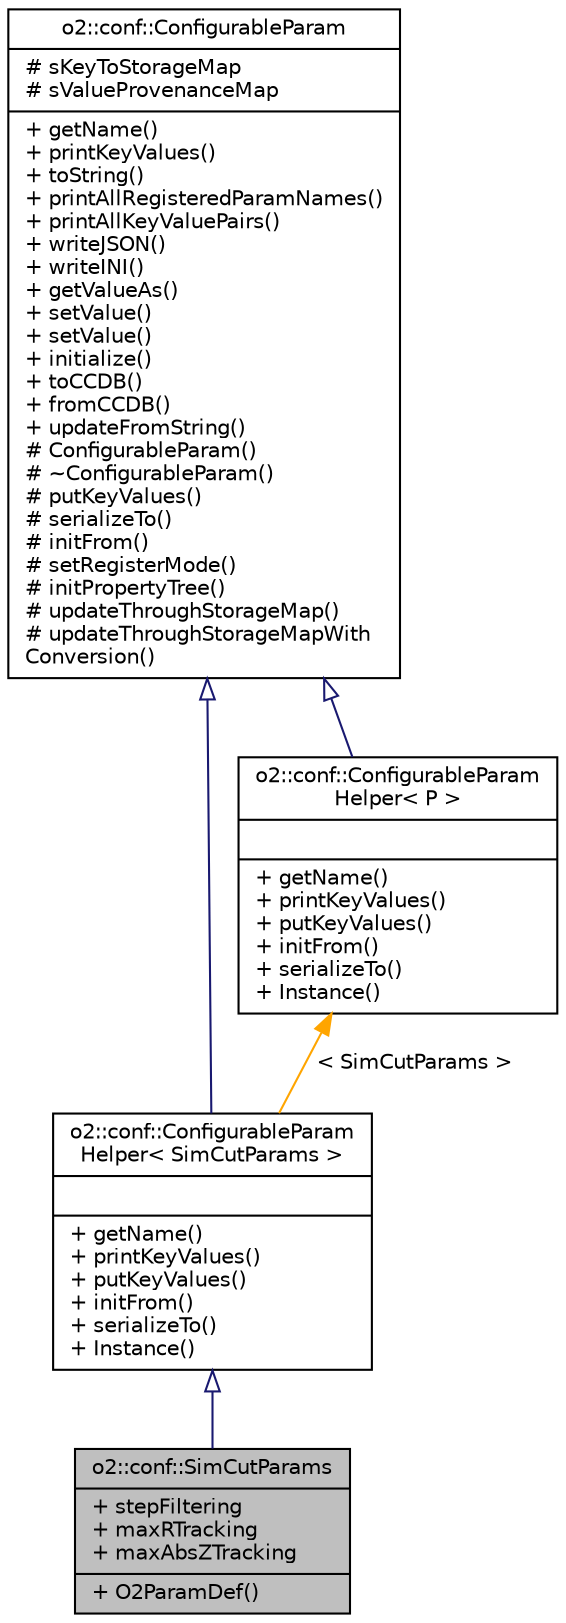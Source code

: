digraph "o2::conf::SimCutParams"
{
 // INTERACTIVE_SVG=YES
  bgcolor="transparent";
  edge [fontname="Helvetica",fontsize="10",labelfontname="Helvetica",labelfontsize="10"];
  node [fontname="Helvetica",fontsize="10",shape=record];
  Node1 [label="{o2::conf::SimCutParams\n|+ stepFiltering\l+ maxRTracking\l+ maxAbsZTracking\l|+ O2ParamDef()\l}",height=0.2,width=0.4,color="black", fillcolor="grey75", style="filled" fontcolor="black"];
  Node2 -> Node1 [dir="back",color="midnightblue",fontsize="10",style="solid",arrowtail="onormal",fontname="Helvetica"];
  Node2 [label="{o2::conf::ConfigurableParam\lHelper\< SimCutParams \>\n||+ getName()\l+ printKeyValues()\l+ putKeyValues()\l+ initFrom()\l+ serializeTo()\l+ Instance()\l}",height=0.2,width=0.4,color="black",URL="$d7/d50/classo2_1_1conf_1_1ConfigurableParamHelper.html"];
  Node3 -> Node2 [dir="back",color="midnightblue",fontsize="10",style="solid",arrowtail="onormal",fontname="Helvetica"];
  Node3 [label="{o2::conf::ConfigurableParam\n|# sKeyToStorageMap\l# sValueProvenanceMap\l|+ getName()\l+ printKeyValues()\l+ toString()\l+ printAllRegisteredParamNames()\l+ printAllKeyValuePairs()\l+ writeJSON()\l+ writeINI()\l+ getValueAs()\l+ setValue()\l+ setValue()\l+ initialize()\l+ toCCDB()\l+ fromCCDB()\l+ updateFromString()\l# ConfigurableParam()\l# ~ConfigurableParam()\l# putKeyValues()\l# serializeTo()\l# initFrom()\l# setRegisterMode()\l# initPropertyTree()\l# updateThroughStorageMap()\l# updateThroughStorageMapWith\lConversion()\l}",height=0.2,width=0.4,color="black",URL="$d6/d14/classo2_1_1conf_1_1ConfigurableParam.html"];
  Node4 -> Node2 [dir="back",color="orange",fontsize="10",style="solid",label=" \< SimCutParams \>" ,fontname="Helvetica"];
  Node4 [label="{o2::conf::ConfigurableParam\lHelper\< P \>\n||+ getName()\l+ printKeyValues()\l+ putKeyValues()\l+ initFrom()\l+ serializeTo()\l+ Instance()\l}",height=0.2,width=0.4,color="black",URL="$d7/d50/classo2_1_1conf_1_1ConfigurableParamHelper.html"];
  Node3 -> Node4 [dir="back",color="midnightblue",fontsize="10",style="solid",arrowtail="onormal",fontname="Helvetica"];
}

